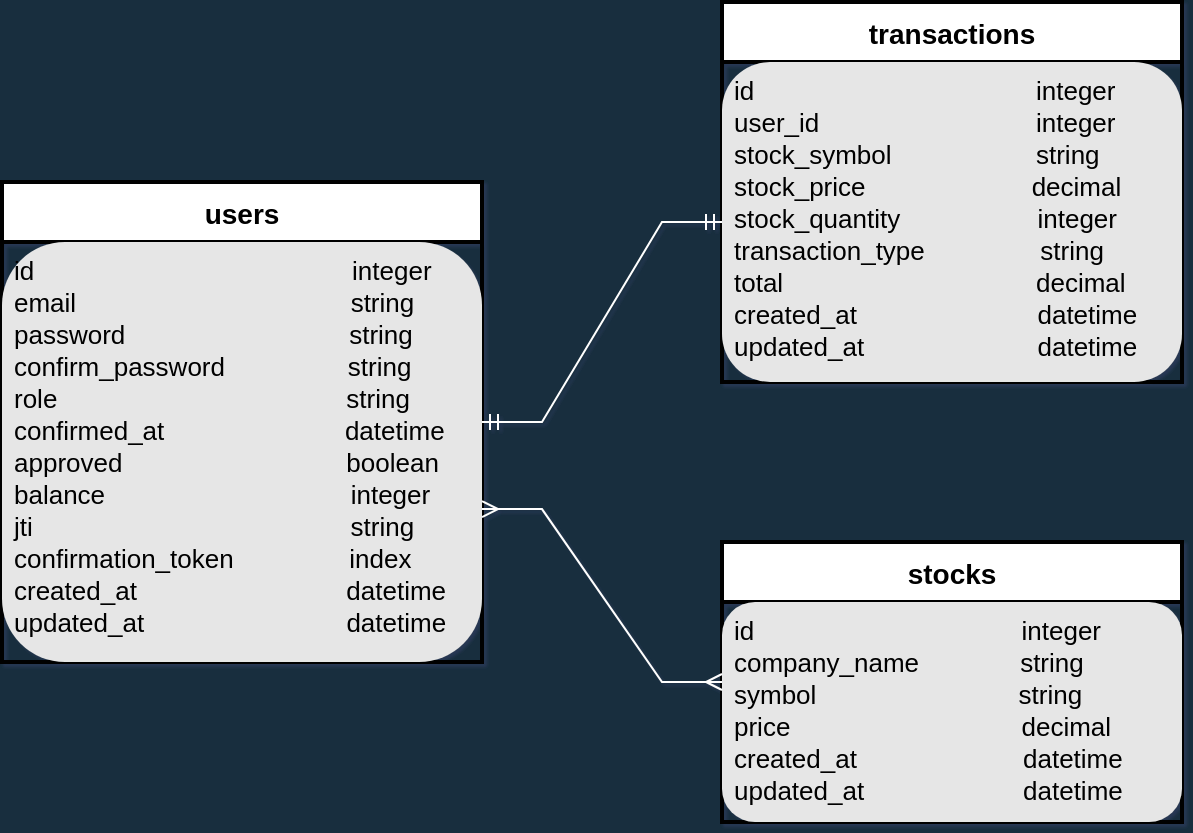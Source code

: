 <mxfile>
    <diagram id="AHD64nYQbbOEUx1uieei" name="Page-1">
        <mxGraphModel dx="675" dy="663" grid="1" gridSize="10" guides="1" tooltips="1" connect="1" arrows="1" fold="1" page="1" pageScale="1" pageWidth="850" pageHeight="1100" background="#182E3E" math="0" shadow="1">
            <root>
                <mxCell id="0"/>
                <mxCell id="1" parent="0"/>
                <mxCell id="Kfou-vyiGkeOoHF8PwEq-33" value="users" style="swimlane;childLayout=stackLayout;horizontal=1;startSize=30;horizontalStack=0;rounded=0;fontSize=14;fontStyle=1;strokeWidth=2;resizeParent=0;resizeLast=1;shadow=0;dashed=0;align=center;fontColor=#000000;fillColor=#FFFFFF;" parent="1" vertex="1">
                    <mxGeometry x="40" y="190" width="240" height="240" as="geometry"/>
                </mxCell>
                <mxCell id="Kfou-vyiGkeOoHF8PwEq-34" value="id                                            integer               &#10;email                                      string&#10;password                               string&#10;confirm_password                 string&#10;role                                        string&#10;confirmed_at                         datetime       &#10;approved                               boolean&#10;balance                                  integer&#10;jti                                            string&#10;confirmation_token                index&#10;created_at                             datetime&#10;updated_at                            datetime" style="align=left;strokeColor=none;fillColor=#E6E6E6;spacingLeft=4;fontSize=13;verticalAlign=top;resizable=0;rotatable=0;part=1;rounded=1;fontColor=#000000;glass=0;shadow=0;" parent="Kfou-vyiGkeOoHF8PwEq-33" vertex="1">
                    <mxGeometry y="30" width="240" height="210" as="geometry"/>
                </mxCell>
                <mxCell id="9IQH7I7QgMyA9SMCP7rK-22" value="stocks" style="swimlane;childLayout=stackLayout;horizontal=1;startSize=30;horizontalStack=0;rounded=0;fontSize=14;fontStyle=1;strokeWidth=2;resizeParent=0;resizeLast=1;shadow=0;dashed=0;align=center;fontColor=#000000;fillColor=#FFFFFF;" parent="1" vertex="1">
                    <mxGeometry x="400" y="370" width="230" height="140" as="geometry"/>
                </mxCell>
                <mxCell id="9IQH7I7QgMyA9SMCP7rK-23" value="id                                     integer&#10;company_name              string  &#10;symbol                            string&#10;price                                decimal&#10;created_at                       datetime&#10;updated_at                      datetime" style="align=left;strokeColor=none;fillColor=#E6E6E6;spacingLeft=4;fontSize=13;verticalAlign=top;resizable=0;rotatable=0;part=1;rounded=1;fontColor=#000000;glass=0;shadow=0;" parent="9IQH7I7QgMyA9SMCP7rK-22" vertex="1">
                    <mxGeometry y="30" width="230" height="110" as="geometry"/>
                </mxCell>
                <mxCell id="9IQH7I7QgMyA9SMCP7rK-24" value="transactions" style="swimlane;childLayout=stackLayout;horizontal=1;startSize=30;horizontalStack=0;rounded=0;fontSize=14;fontStyle=1;strokeWidth=2;resizeParent=0;resizeLast=1;shadow=0;dashed=0;align=center;fontColor=#000000;fillColor=#FFFFFF;" parent="1" vertex="1">
                    <mxGeometry x="400" y="100" width="230" height="190" as="geometry"/>
                </mxCell>
                <mxCell id="9IQH7I7QgMyA9SMCP7rK-25" value="id                                       integer&#10;user_id                              integer&#10;stock_symbol                    string&#10;stock_price                       decimal&#10;stock_quantity                   integer&#10;transaction_type                string&#10;total                                   decimal&#10;created_at                         datetime&#10;updated_at                        datetime" style="align=left;strokeColor=none;fillColor=#E6E6E6;spacingLeft=4;fontSize=13;verticalAlign=top;resizable=0;rotatable=0;part=1;rounded=1;fontColor=#000000;glass=0;shadow=0;" parent="9IQH7I7QgMyA9SMCP7rK-24" vertex="1">
                    <mxGeometry y="30" width="230" height="160" as="geometry"/>
                </mxCell>
                <mxCell id="9IQH7I7QgMyA9SMCP7rK-29" value="" style="edgeStyle=entityRelationEdgeStyle;fontSize=12;html=1;endArrow=ERmandOne;startArrow=ERmandOne;rounded=0;strokeColor=#FFFFFF;" parent="1" source="Kfou-vyiGkeOoHF8PwEq-33" target="9IQH7I7QgMyA9SMCP7rK-25" edge="1">
                    <mxGeometry width="100" height="100" relative="1" as="geometry">
                        <mxPoint x="250" y="260" as="sourcePoint"/>
                        <mxPoint x="350" y="160" as="targetPoint"/>
                    </mxGeometry>
                </mxCell>
                <mxCell id="9IQH7I7QgMyA9SMCP7rK-30" value="" style="edgeStyle=entityRelationEdgeStyle;fontSize=12;html=1;endArrow=ERmany;startArrow=ERmany;rounded=0;strokeColor=#FFFFFF;exitX=1;exitY=0.636;exitDx=0;exitDy=0;exitPerimeter=0;" parent="1" source="Kfou-vyiGkeOoHF8PwEq-34" target="9IQH7I7QgMyA9SMCP7rK-22" edge="1">
                    <mxGeometry width="100" height="100" relative="1" as="geometry">
                        <mxPoint x="450" y="190" as="sourcePoint"/>
                        <mxPoint x="550" y="90" as="targetPoint"/>
                    </mxGeometry>
                </mxCell>
            </root>
        </mxGraphModel>
    </diagram>
</mxfile>